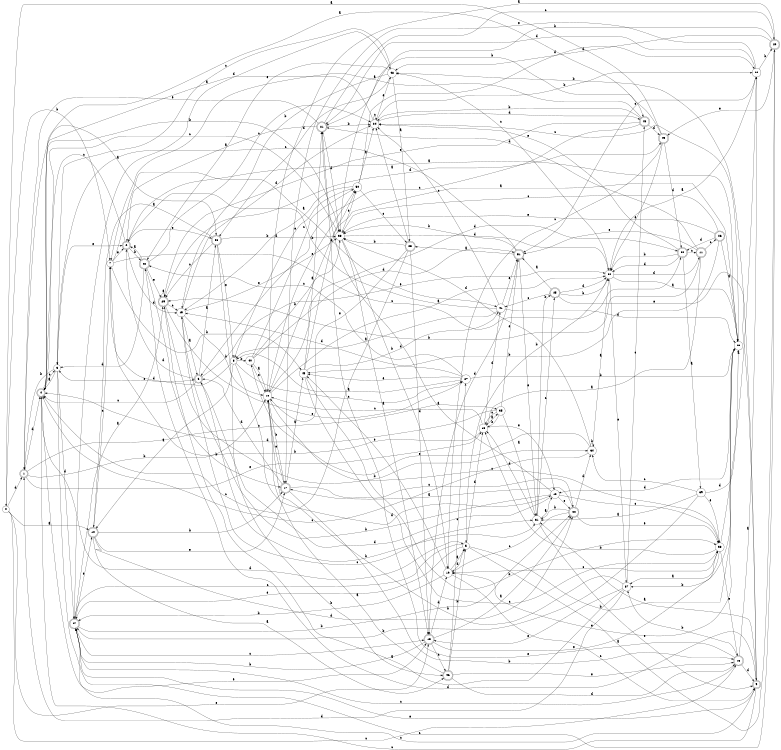 digraph n42_2 {
__start0 [label="" shape="none"];

rankdir=LR;
size="8,5";

s0 [style="filled", color="black", fillcolor="white" shape="circle", label="0"];
s1 [style="rounded,filled", color="black", fillcolor="white" shape="doublecircle", label="1"];
s2 [style="rounded,filled", color="black", fillcolor="white" shape="doublecircle", label="2"];
s3 [style="filled", color="black", fillcolor="white" shape="circle", label="3"];
s4 [style="rounded,filled", color="black", fillcolor="white" shape="doublecircle", label="4"];
s5 [style="filled", color="black", fillcolor="white" shape="circle", label="5"];
s6 [style="rounded,filled", color="black", fillcolor="white" shape="doublecircle", label="6"];
s7 [style="filled", color="black", fillcolor="white" shape="circle", label="7"];
s8 [style="filled", color="black", fillcolor="white" shape="circle", label="8"];
s9 [style="rounded,filled", color="black", fillcolor="white" shape="doublecircle", label="9"];
s10 [style="rounded,filled", color="black", fillcolor="white" shape="doublecircle", label="10"];
s11 [style="rounded,filled", color="black", fillcolor="white" shape="doublecircle", label="11"];
s12 [style="filled", color="black", fillcolor="white" shape="circle", label="12"];
s13 [style="rounded,filled", color="black", fillcolor="white" shape="doublecircle", label="13"];
s14 [style="filled", color="black", fillcolor="white" shape="circle", label="14"];
s15 [style="filled", color="black", fillcolor="white" shape="circle", label="15"];
s16 [style="rounded,filled", color="black", fillcolor="white" shape="doublecircle", label="16"];
s17 [style="rounded,filled", color="black", fillcolor="white" shape="doublecircle", label="17"];
s18 [style="filled", color="black", fillcolor="white" shape="circle", label="18"];
s19 [style="filled", color="black", fillcolor="white" shape="circle", label="19"];
s20 [style="rounded,filled", color="black", fillcolor="white" shape="doublecircle", label="20"];
s21 [style="rounded,filled", color="black", fillcolor="white" shape="doublecircle", label="21"];
s22 [style="filled", color="black", fillcolor="white" shape="circle", label="22"];
s23 [style="rounded,filled", color="black", fillcolor="white" shape="doublecircle", label="23"];
s24 [style="filled", color="black", fillcolor="white" shape="circle", label="24"];
s25 [style="rounded,filled", color="black", fillcolor="white" shape="doublecircle", label="25"];
s26 [style="rounded,filled", color="black", fillcolor="white" shape="doublecircle", label="26"];
s27 [style="filled", color="black", fillcolor="white" shape="circle", label="27"];
s28 [style="filled", color="black", fillcolor="white" shape="circle", label="28"];
s29 [style="rounded,filled", color="black", fillcolor="white" shape="doublecircle", label="29"];
s30 [style="rounded,filled", color="black", fillcolor="white" shape="doublecircle", label="30"];
s31 [style="filled", color="black", fillcolor="white" shape="circle", label="31"];
s32 [style="filled", color="black", fillcolor="white" shape="circle", label="32"];
s33 [style="filled", color="black", fillcolor="white" shape="circle", label="33"];
s34 [style="filled", color="black", fillcolor="white" shape="circle", label="34"];
s35 [style="filled", color="black", fillcolor="white" shape="circle", label="35"];
s36 [style="rounded,filled", color="black", fillcolor="white" shape="doublecircle", label="36"];
s37 [style="filled", color="black", fillcolor="white" shape="circle", label="37"];
s38 [style="filled", color="black", fillcolor="white" shape="circle", label="38"];
s39 [style="filled", color="black", fillcolor="white" shape="circle", label="39"];
s40 [style="filled", color="black", fillcolor="white" shape="circle", label="40"];
s41 [style="filled", color="black", fillcolor="white" shape="circle", label="41"];
s42 [style="rounded,filled", color="black", fillcolor="white" shape="doublecircle", label="42"];
s43 [style="rounded,filled", color="black", fillcolor="white" shape="doublecircle", label="43"];
s44 [style="rounded,filled", color="black", fillcolor="white" shape="doublecircle", label="44"];
s45 [style="filled", color="black", fillcolor="white" shape="circle", label="45"];
s46 [style="rounded,filled", color="black", fillcolor="white" shape="doublecircle", label="46"];
s47 [style="rounded,filled", color="black", fillcolor="white" shape="doublecircle", label="47"];
s48 [style="filled", color="black", fillcolor="white" shape="circle", label="48"];
s49 [style="rounded,filled", color="black", fillcolor="white" shape="doublecircle", label="49"];
s50 [style="filled", color="black", fillcolor="white" shape="circle", label="50"];
s51 [style="rounded,filled", color="black", fillcolor="white" shape="doublecircle", label="51"];
s0 -> s10 [label="a"];
s0 -> s7 [label="b"];
s0 -> s16 [label="c"];
s0 -> s1 [label="d"];
s0 -> s13 [label="e"];
s1 -> s36 [label="a"];
s1 -> s14 [label="b"];
s1 -> s35 [label="c"];
s1 -> s4 [label="d"];
s1 -> s18 [label="e"];
s2 -> s28 [label="a"];
s2 -> s42 [label="b"];
s2 -> s4 [label="c"];
s2 -> s15 [label="d"];
s2 -> s36 [label="e"];
s3 -> s4 [label="a"];
s3 -> s1 [label="b"];
s3 -> s9 [label="c"];
s3 -> s47 [label="d"];
s3 -> s2 [label="e"];
s4 -> s43 [label="a"];
s4 -> s38 [label="b"];
s4 -> s3 [label="c"];
s4 -> s5 [label="d"];
s4 -> s13 [label="e"];
s5 -> s20 [label="a"];
s5 -> s28 [label="b"];
s5 -> s47 [label="c"];
s5 -> s18 [label="d"];
s5 -> s47 [label="e"];
s6 -> s36 [label="a"];
s6 -> s31 [label="b"];
s6 -> s4 [label="c"];
s6 -> s2 [label="d"];
s6 -> s32 [label="e"];
s7 -> s41 [label="a"];
s7 -> s45 [label="b"];
s7 -> s30 [label="c"];
s7 -> s6 [label="d"];
s7 -> s2 [label="e"];
s8 -> s10 [label="a"];
s8 -> s40 [label="b"];
s8 -> s27 [label="c"];
s8 -> s12 [label="d"];
s8 -> s3 [label="e"];
s9 -> s31 [label="a"];
s9 -> s48 [label="b"];
s9 -> s4 [label="c"];
s9 -> s42 [label="d"];
s9 -> s47 [label="e"];
s10 -> s46 [label="a"];
s10 -> s17 [label="b"];
s10 -> s7 [label="c"];
s10 -> s44 [label="d"];
s10 -> s17 [label="e"];
s11 -> s18 [label="a"];
s11 -> s29 [label="b"];
s11 -> s26 [label="c"];
s11 -> s21 [label="d"];
s11 -> s51 [label="e"];
s12 -> s21 [label="a"];
s12 -> s15 [label="b"];
s12 -> s33 [label="c"];
s12 -> s6 [label="d"];
s12 -> s44 [label="e"];
s13 -> s44 [label="a"];
s13 -> s47 [label="b"];
s13 -> s46 [label="c"];
s13 -> s19 [label="d"];
s13 -> s33 [label="e"];
s14 -> s32 [label="a"];
s14 -> s17 [label="b"];
s14 -> s33 [label="c"];
s14 -> s30 [label="d"];
s14 -> s50 [label="e"];
s15 -> s6 [label="a"];
s15 -> s14 [label="b"];
s15 -> s31 [label="c"];
s15 -> s24 [label="d"];
s15 -> s38 [label="e"];
s16 -> s22 [label="a"];
s16 -> s37 [label="b"];
s16 -> s47 [label="c"];
s16 -> s9 [label="d"];
s16 -> s21 [label="e"];
s17 -> s45 [label="a"];
s17 -> s16 [label="b"];
s17 -> s44 [label="c"];
s17 -> s6 [label="d"];
s17 -> s14 [label="e"];
s18 -> s35 [label="a"];
s18 -> s7 [label="b"];
s18 -> s14 [label="c"];
s18 -> s41 [label="d"];
s18 -> s12 [label="e"];
s19 -> s5 [label="a"];
s19 -> s47 [label="b"];
s19 -> s9 [label="c"];
s19 -> s5 [label="d"];
s19 -> s45 [label="e"];
s20 -> s14 [label="a"];
s20 -> s38 [label="b"];
s20 -> s47 [label="c"];
s20 -> s48 [label="d"];
s20 -> s49 [label="e"];
s21 -> s2 [label="a"];
s21 -> s24 [label="b"];
s21 -> s20 [label="c"];
s21 -> s38 [label="d"];
s21 -> s1 [label="e"];
s22 -> s32 [label="a"];
s22 -> s20 [label="b"];
s22 -> s51 [label="c"];
s22 -> s21 [label="d"];
s22 -> s17 [label="e"];
s23 -> s24 [label="a"];
s23 -> s38 [label="b"];
s23 -> s4 [label="c"];
s23 -> s13 [label="d"];
s23 -> s14 [label="e"];
s24 -> s4 [label="a"];
s24 -> s22 [label="b"];
s24 -> s24 [label="c"];
s24 -> s43 [label="d"];
s24 -> s48 [label="e"];
s25 -> s51 [label="a"];
s25 -> s32 [label="b"];
s25 -> s41 [label="c"];
s25 -> s32 [label="d"];
s25 -> s9 [label="e"];
s26 -> s28 [label="a"];
s26 -> s45 [label="b"];
s26 -> s38 [label="c"];
s26 -> s30 [label="d"];
s26 -> s38 [label="e"];
s27 -> s8 [label="a"];
s27 -> s28 [label="b"];
s27 -> s42 [label="c"];
s27 -> s15 [label="d"];
s27 -> s45 [label="e"];
s28 -> s14 [label="a"];
s28 -> s37 [label="b"];
s28 -> s24 [label="c"];
s28 -> s12 [label="d"];
s28 -> s19 [label="e"];
s29 -> s29 [label="a"];
s29 -> s34 [label="b"];
s29 -> s15 [label="c"];
s29 -> s49 [label="d"];
s29 -> s27 [label="e"];
s30 -> s39 [label="a"];
s30 -> s32 [label="b"];
s30 -> s11 [label="c"];
s30 -> s32 [label="d"];
s30 -> s24 [label="e"];
s31 -> s12 [label="a"];
s31 -> s25 [label="b"];
s31 -> s25 [label="c"];
s31 -> s18 [label="d"];
s31 -> s9 [label="e"];
s32 -> s28 [label="a"];
s32 -> s5 [label="b"];
s32 -> s48 [label="c"];
s32 -> s11 [label="d"];
s32 -> s37 [label="e"];
s33 -> s37 [label="a"];
s33 -> s18 [label="b"];
s33 -> s19 [label="c"];
s33 -> s22 [label="d"];
s33 -> s16 [label="e"];
s34 -> s32 [label="a"];
s34 -> s34 [label="b"];
s34 -> s4 [label="c"];
s34 -> s38 [label="d"];
s34 -> s40 [label="e"];
s35 -> s31 [label="a"];
s35 -> s18 [label="b"];
s35 -> s18 [label="c"];
s35 -> s4 [label="d"];
s35 -> s51 [label="e"];
s36 -> s10 [label="a"];
s36 -> s46 [label="b"];
s36 -> s29 [label="c"];
s36 -> s38 [label="d"];
s36 -> s8 [label="e"];
s37 -> s29 [label="a"];
s37 -> s14 [label="b"];
s37 -> s43 [label="c"];
s37 -> s1 [label="d"];
s37 -> s13 [label="e"];
s38 -> s13 [label="a"];
s38 -> s19 [label="b"];
s38 -> s4 [label="c"];
s38 -> s32 [label="d"];
s38 -> s50 [label="e"];
s39 -> s31 [label="a"];
s39 -> s47 [label="b"];
s39 -> s34 [label="c"];
s39 -> s28 [label="d"];
s39 -> s33 [label="e"];
s40 -> s14 [label="a"];
s40 -> s38 [label="b"];
s40 -> s50 [label="c"];
s40 -> s51 [label="d"];
s40 -> s14 [label="e"];
s41 -> s8 [label="a"];
s41 -> s2 [label="b"];
s41 -> s24 [label="c"];
s41 -> s28 [label="d"];
s41 -> s51 [label="e"];
s42 -> s2 [label="a"];
s42 -> s17 [label="b"];
s42 -> s24 [label="c"];
s42 -> s3 [label="d"];
s42 -> s29 [label="e"];
s43 -> s7 [label="a"];
s43 -> s24 [label="b"];
s43 -> s6 [label="c"];
s43 -> s49 [label="d"];
s43 -> s29 [label="e"];
s44 -> s17 [label="a"];
s44 -> s31 [label="b"];
s44 -> s19 [label="c"];
s44 -> s34 [label="d"];
s44 -> s33 [label="e"];
s45 -> s21 [label="a"];
s45 -> s33 [label="b"];
s45 -> s33 [label="c"];
s45 -> s41 [label="d"];
s45 -> s50 [label="e"];
s46 -> s14 [label="a"];
s46 -> s5 [label="b"];
s46 -> s27 [label="c"];
s46 -> s16 [label="d"];
s46 -> s16 [label="e"];
s47 -> s29 [label="a"];
s47 -> s44 [label="b"];
s47 -> s13 [label="c"];
s47 -> s48 [label="d"];
s47 -> s10 [label="e"];
s48 -> s23 [label="a"];
s48 -> s15 [label="b"];
s48 -> s3 [label="c"];
s48 -> s36 [label="d"];
s48 -> s42 [label="e"];
s49 -> s0 [label="a"];
s49 -> s21 [label="b"];
s49 -> s19 [label="c"];
s49 -> s30 [label="d"];
s49 -> s32 [label="e"];
s50 -> s24 [label="a"];
s50 -> s15 [label="b"];
s50 -> s23 [label="c"];
s50 -> s22 [label="d"];
s50 -> s8 [label="e"];
s51 -> s23 [label="a"];
s51 -> s38 [label="b"];
s51 -> s3 [label="c"];
s51 -> s13 [label="d"];
s51 -> s31 [label="e"];

}